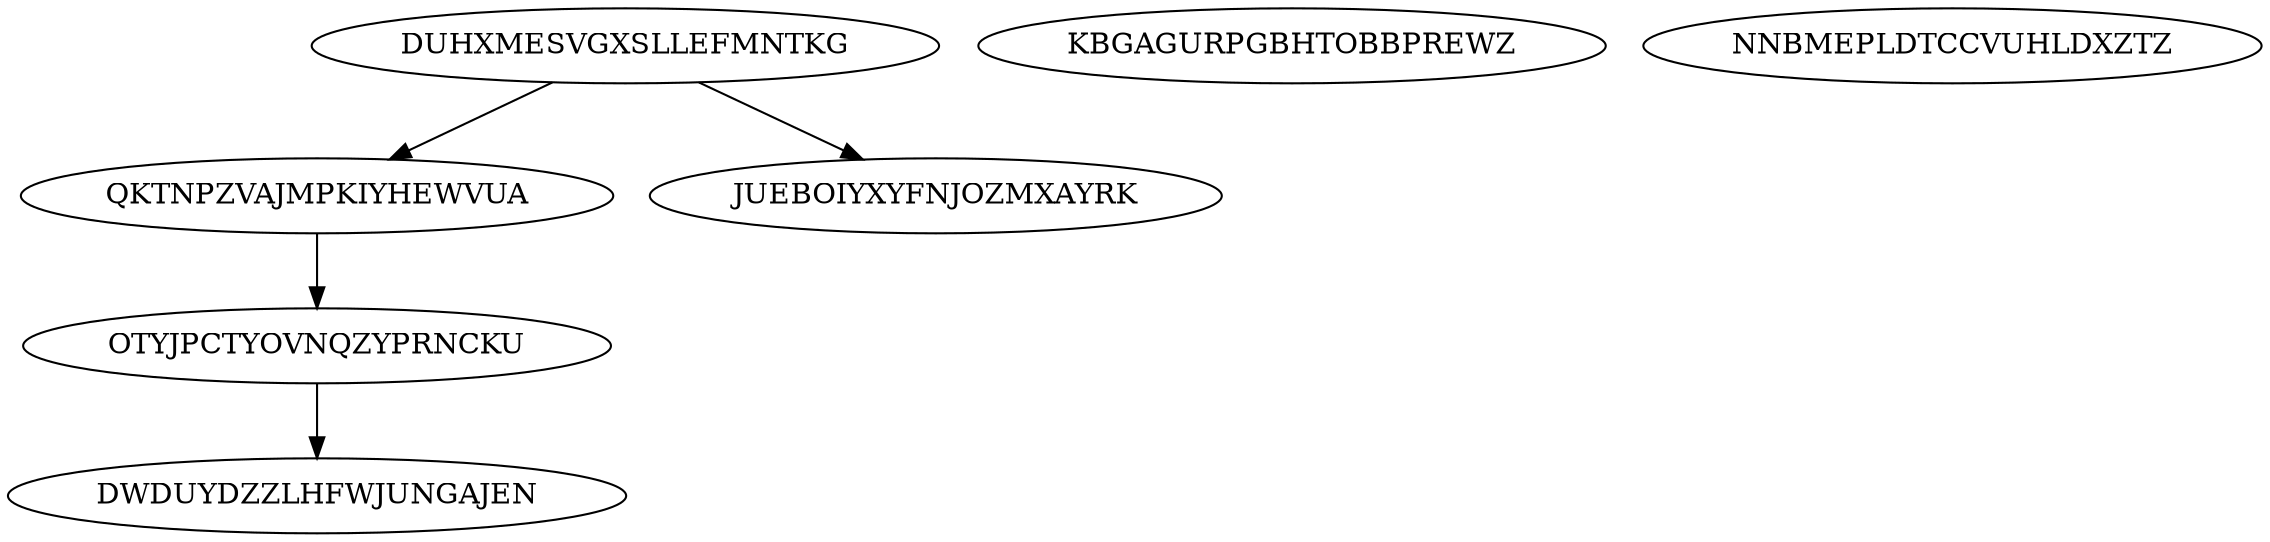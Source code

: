 digraph N7M4 {
	DUHXMESVGXSLLEFMNTKG	[Weight=18];
	KBGAGURPGBHTOBBPREWZ	[Weight=15];
	QKTNPZVAJMPKIYHEWVUA	[Weight=20];
	OTYJPCTYOVNQZYPRNCKU	[Weight=19];
	JUEBOIYXYFNJOZMXAYRK	[Weight=15];
	DWDUYDZZLHFWJUNGAJEN	[Weight=15];
	NNBMEPLDTCCVUHLDXZTZ	[Weight=18];
	OTYJPCTYOVNQZYPRNCKU -> DWDUYDZZLHFWJUNGAJEN [Weight=15];
	QKTNPZVAJMPKIYHEWVUA -> OTYJPCTYOVNQZYPRNCKU [Weight=18];
	DUHXMESVGXSLLEFMNTKG -> JUEBOIYXYFNJOZMXAYRK [Weight=14];
	DUHXMESVGXSLLEFMNTKG -> QKTNPZVAJMPKIYHEWVUA [Weight=15];
}
